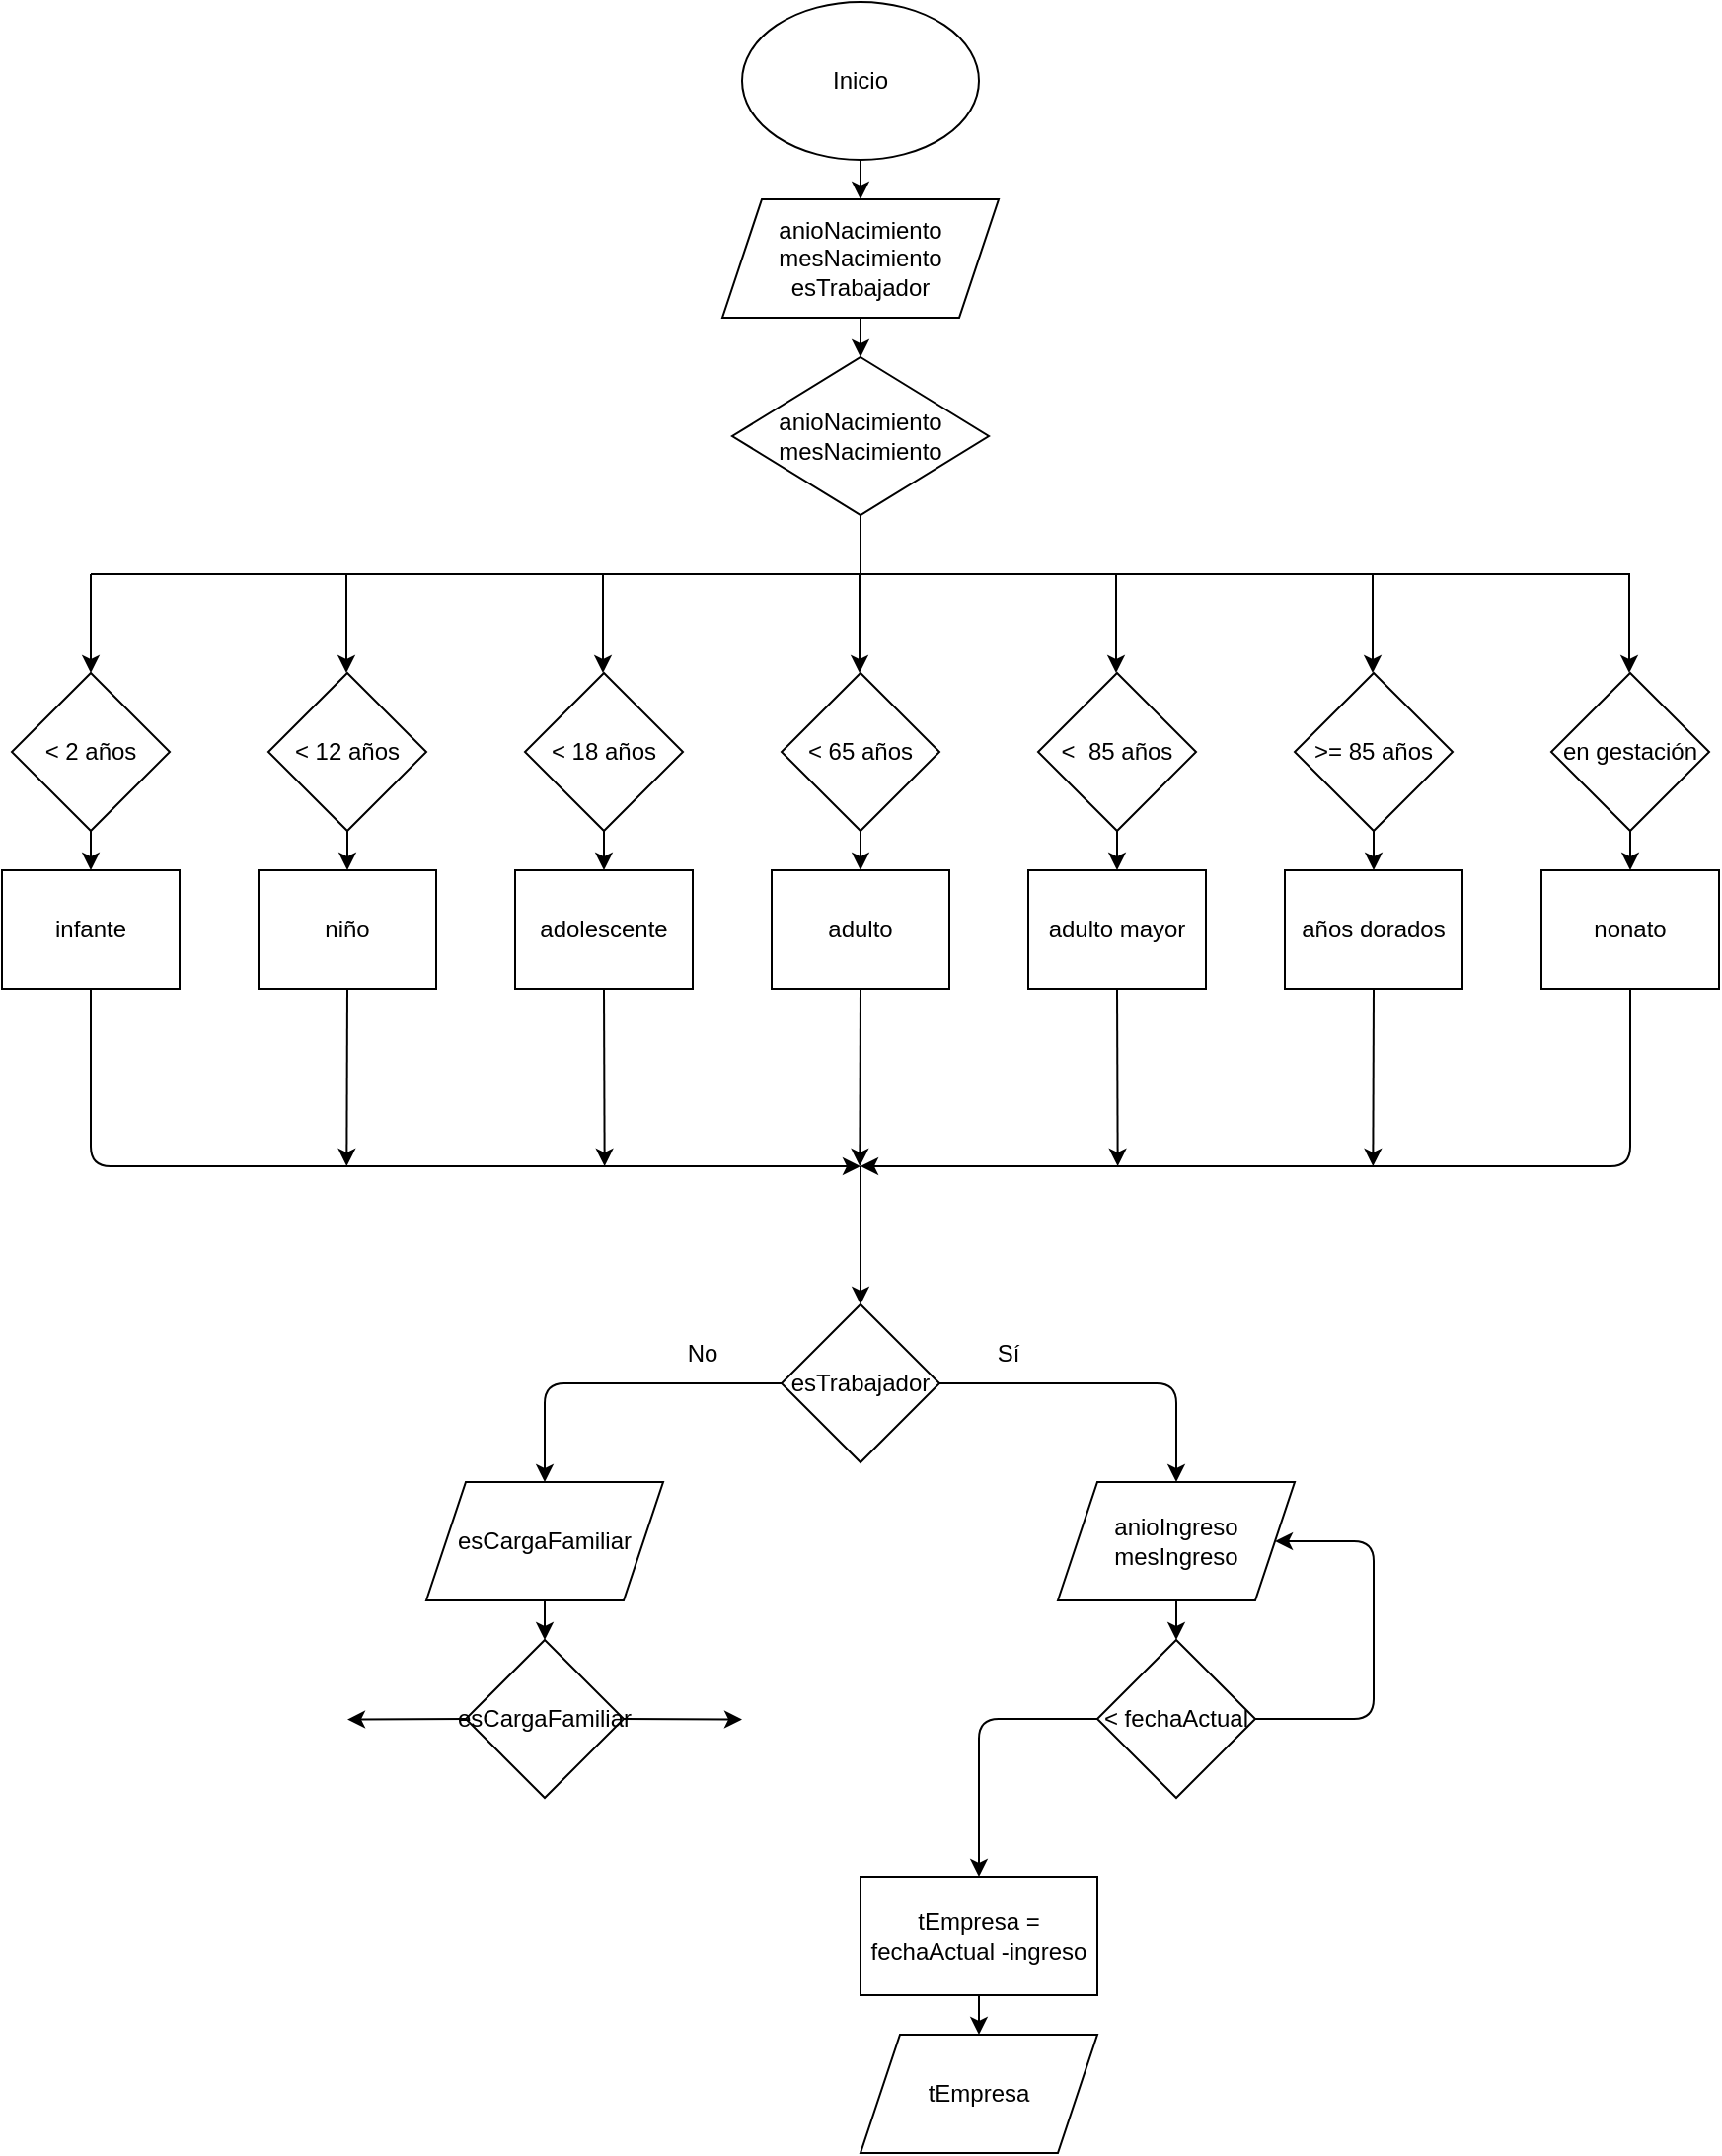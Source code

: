 <mxfile>
    <diagram id="45hKpQPBn0dk3_9fyOo7" name="Page-1">
        <mxGraphModel dx="682" dy="2526" grid="1" gridSize="10" guides="1" tooltips="1" connect="1" arrows="1" fold="1" page="1" pageScale="1" pageWidth="850" pageHeight="1100" math="0" shadow="0">
            <root>
                <mxCell id="0"/>
                <mxCell id="1" parent="0"/>
                <mxCell id="23" style="edgeStyle=none;html=1;exitX=0.5;exitY=1;exitDx=0;exitDy=0;entryX=0.5;entryY=0;entryDx=0;entryDy=0;" edge="1" parent="1" source="2" target="3">
                    <mxGeometry relative="1" as="geometry"/>
                </mxCell>
                <mxCell id="2" value="Inicio" style="ellipse;whiteSpace=wrap;html=1;" vertex="1" parent="1">
                    <mxGeometry x="440" y="-1110" width="120" height="80" as="geometry"/>
                </mxCell>
                <mxCell id="24" style="edgeStyle=none;html=1;exitX=0.5;exitY=1;exitDx=0;exitDy=0;entryX=0.5;entryY=0;entryDx=0;entryDy=0;" edge="1" parent="1" source="3" target="14">
                    <mxGeometry relative="1" as="geometry"/>
                </mxCell>
                <mxCell id="3" value="anioNacimiento&lt;br&gt;mesNacimiento&lt;br&gt;esTrabajador" style="shape=parallelogram;perimeter=parallelogramPerimeter;whiteSpace=wrap;html=1;fixedSize=1;" vertex="1" parent="1">
                    <mxGeometry x="430" y="-1010" width="140" height="60" as="geometry"/>
                </mxCell>
                <mxCell id="6" style="edgeStyle=none;html=1;exitX=1;exitY=0.5;exitDx=0;exitDy=0;entryX=0.5;entryY=0;entryDx=0;entryDy=0;" edge="1" parent="1" source="5" target="13">
                    <mxGeometry relative="1" as="geometry">
                        <mxPoint x="595" y="-360" as="targetPoint"/>
                        <Array as="points">
                            <mxPoint x="660" y="-410"/>
                        </Array>
                    </mxGeometry>
                </mxCell>
                <mxCell id="8" style="edgeStyle=none;html=1;exitX=0;exitY=0.5;exitDx=0;exitDy=0;entryX=0.5;entryY=0;entryDx=0;entryDy=0;" edge="1" parent="1" source="5" target="11">
                    <mxGeometry relative="1" as="geometry">
                        <mxPoint x="400" y="-360" as="targetPoint"/>
                        <Array as="points">
                            <mxPoint x="340" y="-410"/>
                        </Array>
                    </mxGeometry>
                </mxCell>
                <mxCell id="5" value="esTrabajador" style="rhombus;whiteSpace=wrap;html=1;" vertex="1" parent="1">
                    <mxGeometry x="460" y="-450" width="80" height="80" as="geometry"/>
                </mxCell>
                <mxCell id="9" value="No" style="text;html=1;strokeColor=none;fillColor=none;align=center;verticalAlign=middle;whiteSpace=wrap;rounded=0;" vertex="1" parent="1">
                    <mxGeometry x="390" y="-440" width="60" height="30" as="geometry"/>
                </mxCell>
                <mxCell id="10" value="Sí" style="text;html=1;strokeColor=none;fillColor=none;align=center;verticalAlign=middle;whiteSpace=wrap;rounded=0;" vertex="1" parent="1">
                    <mxGeometry x="545" y="-440" width="60" height="30" as="geometry"/>
                </mxCell>
                <mxCell id="69" style="edgeStyle=none;html=1;exitX=0.5;exitY=1;exitDx=0;exitDy=0;entryX=0.5;entryY=0;entryDx=0;entryDy=0;" edge="1" parent="1" source="11" target="12">
                    <mxGeometry relative="1" as="geometry"/>
                </mxCell>
                <mxCell id="11" value="esCargaFamiliar" style="shape=parallelogram;perimeter=parallelogramPerimeter;whiteSpace=wrap;html=1;fixedSize=1;" vertex="1" parent="1">
                    <mxGeometry x="280" y="-360" width="120" height="60" as="geometry"/>
                </mxCell>
                <mxCell id="71" style="edgeStyle=none;html=1;exitX=0;exitY=0.5;exitDx=0;exitDy=0;" edge="1" parent="1" source="12">
                    <mxGeometry relative="1" as="geometry">
                        <mxPoint x="240.0" y="-239.706" as="targetPoint"/>
                    </mxGeometry>
                </mxCell>
                <mxCell id="72" style="edgeStyle=none;html=1;exitX=1;exitY=0.5;exitDx=0;exitDy=0;" edge="1" parent="1" source="12">
                    <mxGeometry relative="1" as="geometry">
                        <mxPoint x="440.0" y="-239.706" as="targetPoint"/>
                    </mxGeometry>
                </mxCell>
                <mxCell id="12" value="esCargaFamiliar" style="rhombus;whiteSpace=wrap;html=1;" vertex="1" parent="1">
                    <mxGeometry x="300" y="-280" width="80" height="80" as="geometry"/>
                </mxCell>
                <mxCell id="70" style="edgeStyle=none;html=1;exitX=0.5;exitY=1;exitDx=0;exitDy=0;entryX=0.5;entryY=0;entryDx=0;entryDy=0;" edge="1" parent="1" source="13" target="68">
                    <mxGeometry relative="1" as="geometry"/>
                </mxCell>
                <mxCell id="13" value="anioIngreso&lt;br&gt;mesIngreso" style="shape=parallelogram;perimeter=parallelogramPerimeter;whiteSpace=wrap;html=1;fixedSize=1;" vertex="1" parent="1">
                    <mxGeometry x="600" y="-360" width="120" height="60" as="geometry"/>
                </mxCell>
                <mxCell id="14" value="anioNacimiento&lt;br&gt;mesNacimiento" style="rhombus;whiteSpace=wrap;html=1;" vertex="1" parent="1">
                    <mxGeometry x="435" y="-930" width="130" height="80" as="geometry"/>
                </mxCell>
                <mxCell id="25" value="" style="endArrow=none;html=1;entryX=0.5;entryY=1;entryDx=0;entryDy=0;" edge="1" parent="1" target="14">
                    <mxGeometry width="50" height="50" relative="1" as="geometry">
                        <mxPoint x="500" y="-820" as="sourcePoint"/>
                        <mxPoint x="580" y="-780" as="targetPoint"/>
                    </mxGeometry>
                </mxCell>
                <mxCell id="26" value="" style="endArrow=none;html=1;" edge="1" parent="1">
                    <mxGeometry width="50" height="50" relative="1" as="geometry">
                        <mxPoint x="110" y="-820" as="sourcePoint"/>
                        <mxPoint x="890" y="-820" as="targetPoint"/>
                    </mxGeometry>
                </mxCell>
                <mxCell id="52" style="edgeStyle=none;html=1;exitX=0.5;exitY=1;exitDx=0;exitDy=0;entryX=0.5;entryY=0;entryDx=0;entryDy=0;" edge="1" parent="1" source="27" target="45">
                    <mxGeometry relative="1" as="geometry"/>
                </mxCell>
                <mxCell id="27" value="&amp;lt; 2 años" style="rhombus;whiteSpace=wrap;html=1;" vertex="1" parent="1">
                    <mxGeometry x="70" y="-770" width="80" height="80" as="geometry"/>
                </mxCell>
                <mxCell id="28" value="" style="endArrow=classic;html=1;entryX=0.5;entryY=0;entryDx=0;entryDy=0;" edge="1" parent="1" target="27">
                    <mxGeometry width="50" height="50" relative="1" as="geometry">
                        <mxPoint x="110" y="-820" as="sourcePoint"/>
                        <mxPoint x="310" y="-780" as="targetPoint"/>
                    </mxGeometry>
                </mxCell>
                <mxCell id="53" style="edgeStyle=none;html=1;exitX=0.5;exitY=1;exitDx=0;exitDy=0;entryX=0.5;entryY=0;entryDx=0;entryDy=0;" edge="1" parent="1" source="29" target="46">
                    <mxGeometry relative="1" as="geometry"/>
                </mxCell>
                <mxCell id="29" value="&amp;lt; 12 años" style="rhombus;whiteSpace=wrap;html=1;" vertex="1" parent="1">
                    <mxGeometry x="200" y="-770" width="80" height="80" as="geometry"/>
                </mxCell>
                <mxCell id="54" style="edgeStyle=none;html=1;exitX=0.5;exitY=1;exitDx=0;exitDy=0;entryX=0.5;entryY=0;entryDx=0;entryDy=0;" edge="1" parent="1" source="31" target="47">
                    <mxGeometry relative="1" as="geometry"/>
                </mxCell>
                <mxCell id="31" value="&amp;lt; 18 años" style="rhombus;whiteSpace=wrap;html=1;" vertex="1" parent="1">
                    <mxGeometry x="330" y="-770" width="80" height="80" as="geometry"/>
                </mxCell>
                <mxCell id="55" style="edgeStyle=none;html=1;exitX=0.5;exitY=1;exitDx=0;exitDy=0;entryX=0.5;entryY=0;entryDx=0;entryDy=0;" edge="1" parent="1" source="32" target="48">
                    <mxGeometry relative="1" as="geometry"/>
                </mxCell>
                <mxCell id="32" value="&amp;lt; 65 años" style="rhombus;whiteSpace=wrap;html=1;" vertex="1" parent="1">
                    <mxGeometry x="460" y="-770" width="80" height="80" as="geometry"/>
                </mxCell>
                <mxCell id="56" style="edgeStyle=none;html=1;exitX=0.5;exitY=1;exitDx=0;exitDy=0;entryX=0.5;entryY=0;entryDx=0;entryDy=0;" edge="1" parent="1" source="33" target="49">
                    <mxGeometry relative="1" as="geometry"/>
                </mxCell>
                <mxCell id="33" value="&amp;lt;&amp;nbsp; 85 años" style="rhombus;whiteSpace=wrap;html=1;" vertex="1" parent="1">
                    <mxGeometry x="590" y="-770" width="80" height="80" as="geometry"/>
                </mxCell>
                <mxCell id="57" style="edgeStyle=none;html=1;exitX=0.5;exitY=1;exitDx=0;exitDy=0;entryX=0.5;entryY=0;entryDx=0;entryDy=0;" edge="1" parent="1" source="34" target="50">
                    <mxGeometry relative="1" as="geometry"/>
                </mxCell>
                <mxCell id="34" value="&amp;gt;= 85 años" style="rhombus;whiteSpace=wrap;html=1;" vertex="1" parent="1">
                    <mxGeometry x="720" y="-770" width="80" height="80" as="geometry"/>
                </mxCell>
                <mxCell id="58" style="edgeStyle=none;html=1;exitX=0.5;exitY=1;exitDx=0;exitDy=0;entryX=0.5;entryY=0;entryDx=0;entryDy=0;" edge="1" parent="1" source="36" target="51">
                    <mxGeometry relative="1" as="geometry"/>
                </mxCell>
                <mxCell id="36" value="en gestación" style="rhombus;whiteSpace=wrap;html=1;" vertex="1" parent="1">
                    <mxGeometry x="850" y="-770" width="80" height="80" as="geometry"/>
                </mxCell>
                <mxCell id="37" value="" style="endArrow=classic;html=1;entryX=0.5;entryY=0;entryDx=0;entryDy=0;" edge="1" parent="1">
                    <mxGeometry width="50" height="50" relative="1" as="geometry">
                        <mxPoint x="239.5" y="-820" as="sourcePoint"/>
                        <mxPoint x="239.5" y="-770" as="targetPoint"/>
                    </mxGeometry>
                </mxCell>
                <mxCell id="39" value="" style="endArrow=classic;html=1;entryX=0.5;entryY=0;entryDx=0;entryDy=0;" edge="1" parent="1">
                    <mxGeometry width="50" height="50" relative="1" as="geometry">
                        <mxPoint x="369.5" y="-820" as="sourcePoint"/>
                        <mxPoint x="369.5" y="-770" as="targetPoint"/>
                    </mxGeometry>
                </mxCell>
                <mxCell id="40" value="" style="endArrow=classic;html=1;entryX=0.5;entryY=0;entryDx=0;entryDy=0;" edge="1" parent="1">
                    <mxGeometry width="50" height="50" relative="1" as="geometry">
                        <mxPoint x="499.5" y="-820" as="sourcePoint"/>
                        <mxPoint x="499.5" y="-770" as="targetPoint"/>
                    </mxGeometry>
                </mxCell>
                <mxCell id="41" value="" style="endArrow=classic;html=1;entryX=0.5;entryY=0;entryDx=0;entryDy=0;" edge="1" parent="1">
                    <mxGeometry width="50" height="50" relative="1" as="geometry">
                        <mxPoint x="629.5" y="-820" as="sourcePoint"/>
                        <mxPoint x="629.5" y="-770" as="targetPoint"/>
                    </mxGeometry>
                </mxCell>
                <mxCell id="42" value="" style="endArrow=classic;html=1;entryX=0.5;entryY=0;entryDx=0;entryDy=0;" edge="1" parent="1">
                    <mxGeometry width="50" height="50" relative="1" as="geometry">
                        <mxPoint x="759.5" y="-820" as="sourcePoint"/>
                        <mxPoint x="759.5" y="-770" as="targetPoint"/>
                    </mxGeometry>
                </mxCell>
                <mxCell id="43" value="" style="endArrow=classic;html=1;entryX=0.5;entryY=0;entryDx=0;entryDy=0;" edge="1" parent="1">
                    <mxGeometry width="50" height="50" relative="1" as="geometry">
                        <mxPoint x="889.5" y="-820" as="sourcePoint"/>
                        <mxPoint x="889.5" y="-770" as="targetPoint"/>
                    </mxGeometry>
                </mxCell>
                <mxCell id="59" style="edgeStyle=none;html=1;exitX=0.5;exitY=1;exitDx=0;exitDy=0;" edge="1" parent="1" source="45">
                    <mxGeometry relative="1" as="geometry">
                        <mxPoint x="500" y="-520" as="targetPoint"/>
                        <Array as="points">
                            <mxPoint x="110" y="-520"/>
                        </Array>
                    </mxGeometry>
                </mxCell>
                <mxCell id="45" value="infante" style="rounded=0;whiteSpace=wrap;html=1;" vertex="1" parent="1">
                    <mxGeometry x="65" y="-670" width="90" height="60" as="geometry"/>
                </mxCell>
                <mxCell id="65" style="edgeStyle=none;html=1;exitX=0.5;exitY=1;exitDx=0;exitDy=0;" edge="1" parent="1" source="46">
                    <mxGeometry relative="1" as="geometry">
                        <mxPoint x="239.667" y="-520" as="targetPoint"/>
                    </mxGeometry>
                </mxCell>
                <mxCell id="46" value="niño" style="rounded=0;whiteSpace=wrap;html=1;" vertex="1" parent="1">
                    <mxGeometry x="195" y="-670" width="90" height="60" as="geometry"/>
                </mxCell>
                <mxCell id="64" style="edgeStyle=none;html=1;exitX=0.5;exitY=1;exitDx=0;exitDy=0;" edge="1" parent="1" source="47">
                    <mxGeometry relative="1" as="geometry">
                        <mxPoint x="370.333" y="-520" as="targetPoint"/>
                    </mxGeometry>
                </mxCell>
                <mxCell id="47" value="adolescente" style="rounded=0;whiteSpace=wrap;html=1;" vertex="1" parent="1">
                    <mxGeometry x="325" y="-670" width="90" height="60" as="geometry"/>
                </mxCell>
                <mxCell id="60" style="edgeStyle=none;html=1;exitX=0.5;exitY=1;exitDx=0;exitDy=0;" edge="1" parent="1" source="48">
                    <mxGeometry relative="1" as="geometry">
                        <mxPoint x="499.667" y="-520" as="targetPoint"/>
                    </mxGeometry>
                </mxCell>
                <mxCell id="48" value="adulto" style="rounded=0;whiteSpace=wrap;html=1;" vertex="1" parent="1">
                    <mxGeometry x="455" y="-670" width="90" height="60" as="geometry"/>
                </mxCell>
                <mxCell id="63" style="edgeStyle=none;html=1;exitX=0.5;exitY=1;exitDx=0;exitDy=0;" edge="1" parent="1" source="49">
                    <mxGeometry relative="1" as="geometry">
                        <mxPoint x="630.333" y="-520" as="targetPoint"/>
                    </mxGeometry>
                </mxCell>
                <mxCell id="49" value="adulto mayor" style="rounded=0;whiteSpace=wrap;html=1;" vertex="1" parent="1">
                    <mxGeometry x="585" y="-670" width="90" height="60" as="geometry"/>
                </mxCell>
                <mxCell id="62" style="edgeStyle=none;html=1;exitX=0.5;exitY=1;exitDx=0;exitDy=0;" edge="1" parent="1" source="50">
                    <mxGeometry relative="1" as="geometry">
                        <mxPoint x="759.667" y="-520" as="targetPoint"/>
                    </mxGeometry>
                </mxCell>
                <mxCell id="50" value="años dorados" style="rounded=0;whiteSpace=wrap;html=1;" vertex="1" parent="1">
                    <mxGeometry x="715" y="-670" width="90" height="60" as="geometry"/>
                </mxCell>
                <mxCell id="61" style="edgeStyle=none;html=1;exitX=0.5;exitY=1;exitDx=0;exitDy=0;" edge="1" parent="1" source="51">
                    <mxGeometry relative="1" as="geometry">
                        <mxPoint x="500" y="-520" as="targetPoint"/>
                        <Array as="points">
                            <mxPoint x="890" y="-520"/>
                        </Array>
                    </mxGeometry>
                </mxCell>
                <mxCell id="51" value="nonato" style="rounded=0;whiteSpace=wrap;html=1;" vertex="1" parent="1">
                    <mxGeometry x="845" y="-670" width="90" height="60" as="geometry"/>
                </mxCell>
                <mxCell id="66" value="" style="endArrow=classic;html=1;entryX=0.5;entryY=0;entryDx=0;entryDy=0;" edge="1" parent="1" target="5">
                    <mxGeometry width="50" height="50" relative="1" as="geometry">
                        <mxPoint x="500" y="-520" as="sourcePoint"/>
                        <mxPoint x="500" y="-460" as="targetPoint"/>
                    </mxGeometry>
                </mxCell>
                <mxCell id="73" style="edgeStyle=none;html=1;exitX=0;exitY=0.5;exitDx=0;exitDy=0;" edge="1" parent="1" source="68">
                    <mxGeometry relative="1" as="geometry">
                        <mxPoint x="560" y="-160" as="targetPoint"/>
                        <Array as="points">
                            <mxPoint x="560" y="-240"/>
                        </Array>
                    </mxGeometry>
                </mxCell>
                <mxCell id="74" style="edgeStyle=none;html=1;exitX=1;exitY=0.5;exitDx=0;exitDy=0;entryX=0.917;entryY=0.5;entryDx=0;entryDy=0;entryPerimeter=0;" edge="1" parent="1" source="68" target="13">
                    <mxGeometry relative="1" as="geometry">
                        <mxPoint x="760" y="-239.706" as="targetPoint"/>
                        <Array as="points">
                            <mxPoint x="760" y="-240"/>
                            <mxPoint x="760" y="-330"/>
                        </Array>
                    </mxGeometry>
                </mxCell>
                <mxCell id="68" value="&amp;lt; fechaActual" style="rhombus;whiteSpace=wrap;html=1;" vertex="1" parent="1">
                    <mxGeometry x="620" y="-280" width="80" height="80" as="geometry"/>
                </mxCell>
                <mxCell id="77" style="edgeStyle=none;html=1;exitX=0.5;exitY=1;exitDx=0;exitDy=0;entryX=0.5;entryY=0;entryDx=0;entryDy=0;" edge="1" parent="1" source="75" target="76">
                    <mxGeometry relative="1" as="geometry"/>
                </mxCell>
                <mxCell id="75" value="tEmpresa = fechaActual -ingreso" style="rounded=0;whiteSpace=wrap;html=1;" vertex="1" parent="1">
                    <mxGeometry x="500" y="-160" width="120" height="60" as="geometry"/>
                </mxCell>
                <mxCell id="76" value="tEmpresa" style="shape=parallelogram;perimeter=parallelogramPerimeter;whiteSpace=wrap;html=1;fixedSize=1;" vertex="1" parent="1">
                    <mxGeometry x="500" y="-80" width="120" height="60" as="geometry"/>
                </mxCell>
            </root>
        </mxGraphModel>
    </diagram>
</mxfile>